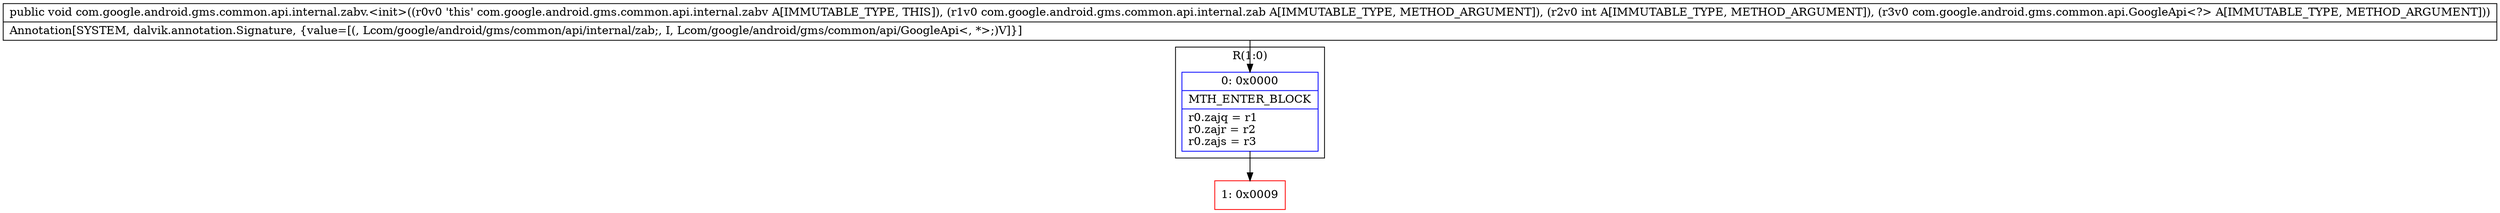 digraph "CFG forcom.google.android.gms.common.api.internal.zabv.\<init\>(Lcom\/google\/android\/gms\/common\/api\/internal\/zab;ILcom\/google\/android\/gms\/common\/api\/GoogleApi;)V" {
subgraph cluster_Region_167956659 {
label = "R(1:0)";
node [shape=record,color=blue];
Node_0 [shape=record,label="{0\:\ 0x0000|MTH_ENTER_BLOCK\l|r0.zajq = r1\lr0.zajr = r2\lr0.zajs = r3\l}"];
}
Node_1 [shape=record,color=red,label="{1\:\ 0x0009}"];
MethodNode[shape=record,label="{public void com.google.android.gms.common.api.internal.zabv.\<init\>((r0v0 'this' com.google.android.gms.common.api.internal.zabv A[IMMUTABLE_TYPE, THIS]), (r1v0 com.google.android.gms.common.api.internal.zab A[IMMUTABLE_TYPE, METHOD_ARGUMENT]), (r2v0 int A[IMMUTABLE_TYPE, METHOD_ARGUMENT]), (r3v0 com.google.android.gms.common.api.GoogleApi\<?\> A[IMMUTABLE_TYPE, METHOD_ARGUMENT]))  | Annotation[SYSTEM, dalvik.annotation.Signature, \{value=[(, Lcom\/google\/android\/gms\/common\/api\/internal\/zab;, I, Lcom\/google\/android\/gms\/common\/api\/GoogleApi\<, *\>;)V]\}]\l}"];
MethodNode -> Node_0;
Node_0 -> Node_1;
}

